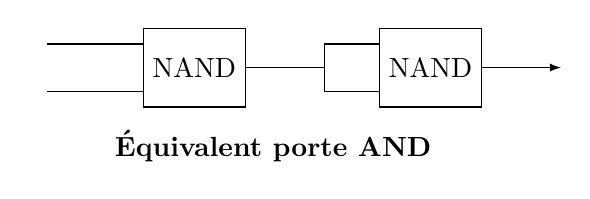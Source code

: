 \begin{tikzpicture}


  \node[draw,minimum height=1cm, align=center] (P) at (0,0){NAND};
 \node (A) at (-2,0.3) {};
 \node (B) at (-2,-0.3) {};

  \draw($(P.west)+(0,0.3)$) -- (A);
  \draw($(P.west)+(0,-0.3)$) -- (B);

\node[draw,minimum height=1cm, align=center] (Q) at (3,0){NAND};

\draw (P.east) -- ++(1,0) -- ++(0,0.3) -- ($(Q.west)+(0,0.3)$);
\draw (P.east) -- ++(1,0) -- ++(0,-0.3) -- ($(Q.west)+(0,-0.3)$);
\node (out) at (2.5,0) {};
\draw[->,>=latex](Q.east) -- ++(1,0);




\node at (1,-1){\bf \'Equivalent porte AND};
\end{tikzpicture}